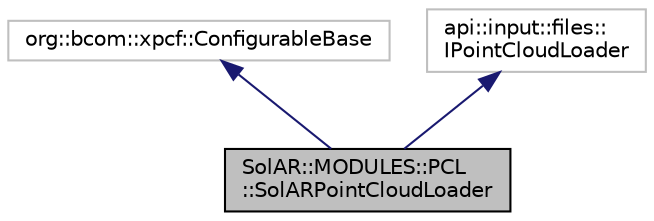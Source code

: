 digraph "SolAR::MODULES::PCL::SolARPointCloudLoader"
{
 // LATEX_PDF_SIZE
  edge [fontname="Helvetica",fontsize="10",labelfontname="Helvetica",labelfontsize="10"];
  node [fontname="Helvetica",fontsize="10",shape=record];
  Node1 [label="SolAR::MODULES::PCL\l::SolARPointCloudLoader",height=0.2,width=0.4,color="black", fillcolor="grey75", style="filled", fontcolor="black",tooltip="This component loads a point cloud from a file based on Point Cloud Library (PCL)."];
  Node2 -> Node1 [dir="back",color="midnightblue",fontsize="10",style="solid",fontname="Helvetica"];
  Node2 [label="org::bcom::xpcf::ConfigurableBase",height=0.2,width=0.4,color="grey75", fillcolor="white", style="filled",tooltip=" "];
  Node3 -> Node1 [dir="back",color="midnightblue",fontsize="10",style="solid",fontname="Helvetica"];
  Node3 [label="api::input::files::\lIPointCloudLoader",height=0.2,width=0.4,color="grey75", fillcolor="white", style="filled",tooltip=" "];
}
